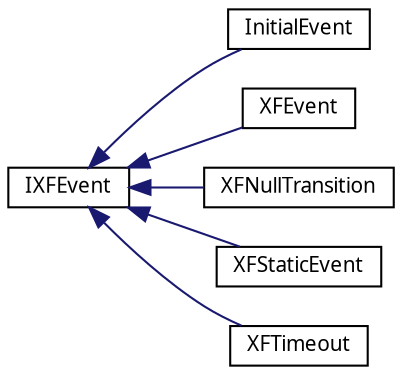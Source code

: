 digraph "Graphical Class Hierarchy"
{
  edge [fontname="Helvetia.ttf",fontsize="10",labelfontname="Helvetia.ttf",labelfontsize="10"];
  node [fontname="Helvetia.ttf",fontsize="10",shape=record];
  rankdir="LR";
  Node1 [label="IXFEvent",height=0.2,width=0.4,color="black", fillcolor="white", style="filled",URL="$class_i_x_f_event.html"];
  Node1 -> Node2 [dir="back",color="midnightblue",fontsize="10",style="solid",fontname="Helvetia.ttf"];
  Node2 [label="InitialEvent",height=0.2,width=0.4,color="black", fillcolor="white", style="filled",URL="$class_initial_event.html"];
  Node1 -> Node3 [dir="back",color="midnightblue",fontsize="10",style="solid",fontname="Helvetia.ttf"];
  Node3 [label="XFEvent",height=0.2,width=0.4,color="black", fillcolor="white", style="filled",URL="$class_x_f_event.html"];
  Node1 -> Node4 [dir="back",color="midnightblue",fontsize="10",style="solid",fontname="Helvetia.ttf"];
  Node4 [label="XFNullTransition",height=0.2,width=0.4,color="black", fillcolor="white", style="filled",URL="$class_x_f_null_transition.html"];
  Node1 -> Node5 [dir="back",color="midnightblue",fontsize="10",style="solid",fontname="Helvetia.ttf"];
  Node5 [label="XFStaticEvent",height=0.2,width=0.4,color="black", fillcolor="white", style="filled",URL="$class_x_f_static_event.html"];
  Node1 -> Node6 [dir="back",color="midnightblue",fontsize="10",style="solid",fontname="Helvetia.ttf"];
  Node6 [label="XFTimeout",height=0.2,width=0.4,color="black", fillcolor="white", style="filled",URL="$class_x_f_timeout.html"];
}
